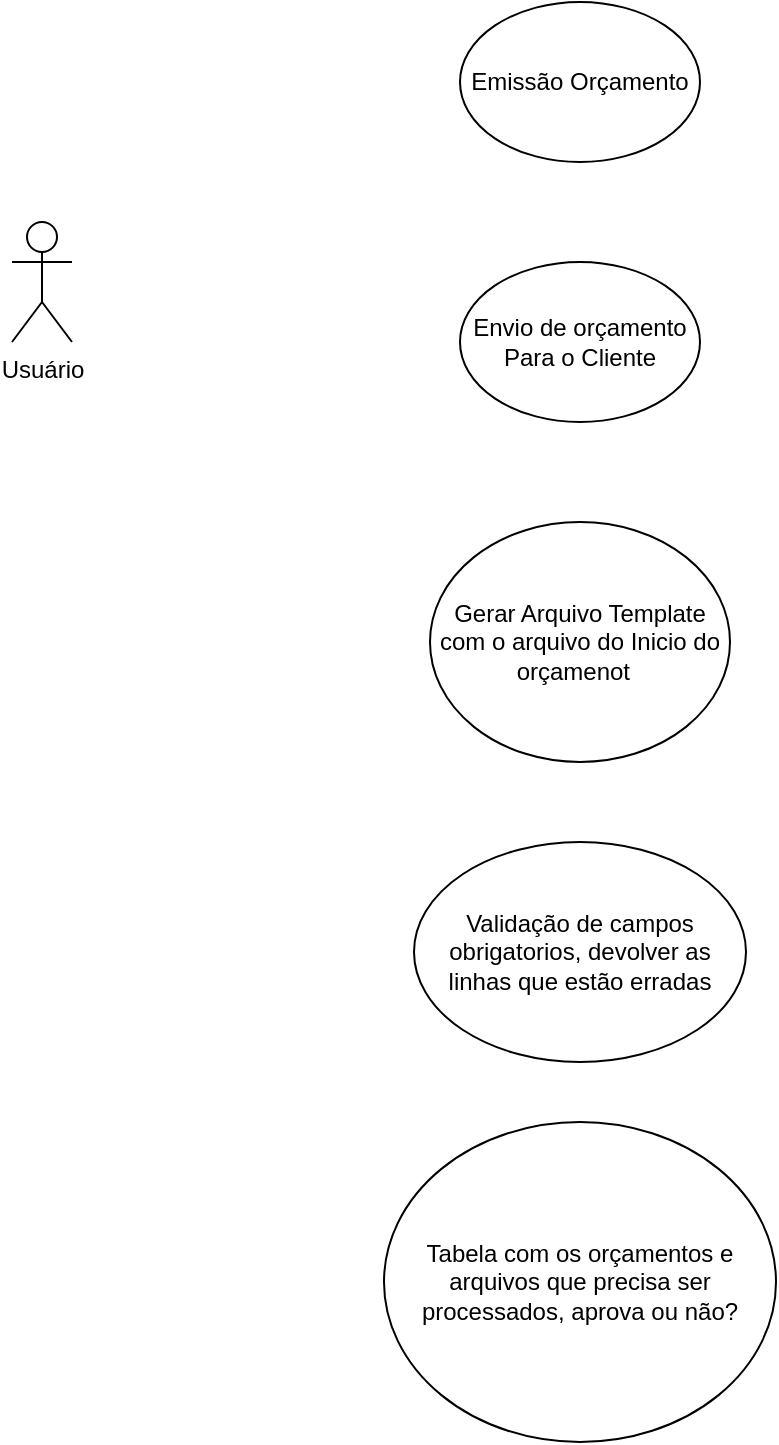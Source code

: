 <mxfile version="16.6.1" type="github" pages="3">
  <diagram id="M9Ww6vhnyg7ROGRHbJnc" name="Page-1">
    <mxGraphModel dx="1422" dy="762" grid="1" gridSize="10" guides="1" tooltips="1" connect="1" arrows="1" fold="1" page="1" pageScale="1" pageWidth="827" pageHeight="1169" math="0" shadow="0">
      <root>
        <mxCell id="0" />
        <mxCell id="1" parent="0" />
        <mxCell id="42qMMOwrlBDT9h1mqVO3-4" value="Usuário" style="shape=umlActor;verticalLabelPosition=bottom;verticalAlign=top;html=1;outlineConnect=0;" vertex="1" parent="1">
          <mxGeometry x="70" y="200" width="30" height="60" as="geometry" />
        </mxCell>
        <mxCell id="42qMMOwrlBDT9h1mqVO3-6" value="Emissão Orçamento" style="ellipse;whiteSpace=wrap;html=1;" vertex="1" parent="1">
          <mxGeometry x="294" y="90" width="120" height="80" as="geometry" />
        </mxCell>
        <mxCell id="42qMMOwrlBDT9h1mqVO3-7" value="Envio de orçamento Para o Cliente" style="ellipse;whiteSpace=wrap;html=1;" vertex="1" parent="1">
          <mxGeometry x="294" y="220" width="120" height="80" as="geometry" />
        </mxCell>
        <mxCell id="42qMMOwrlBDT9h1mqVO3-8" value="Gerar Arquivo Template com o arquivo do Inicio do orçamenot&amp;nbsp;&amp;nbsp;" style="ellipse;whiteSpace=wrap;html=1;" vertex="1" parent="1">
          <mxGeometry x="279" y="350" width="150" height="120" as="geometry" />
        </mxCell>
        <mxCell id="42qMMOwrlBDT9h1mqVO3-9" value="Validação de campos obrigatorios, devolver as linhas que estão erradas" style="ellipse;whiteSpace=wrap;html=1;" vertex="1" parent="1">
          <mxGeometry x="271" y="510" width="166" height="110" as="geometry" />
        </mxCell>
        <mxCell id="42qMMOwrlBDT9h1mqVO3-10" value="Tabela com os orçamentos e arquivos que precisa ser processados, aprova ou não?" style="ellipse;whiteSpace=wrap;html=1;" vertex="1" parent="1">
          <mxGeometry x="256" y="650" width="196" height="160" as="geometry" />
        </mxCell>
      </root>
    </mxGraphModel>
  </diagram>
  <diagram id="TF-mjnTQwiWwW_SEFlWo" name="Orçamento">
    <mxGraphModel dx="1422" dy="762" grid="1" gridSize="10" guides="1" tooltips="1" connect="1" arrows="1" fold="1" page="1" pageScale="1" pageWidth="827" pageHeight="1169" math="0" shadow="0">
      <root>
        <mxCell id="d9bEw3XCSWuHJ0LrNNUA-0" />
        <mxCell id="d9bEw3XCSWuHJ0LrNNUA-1" parent="d9bEw3XCSWuHJ0LrNNUA-0" />
        <mxCell id="d9bEw3XCSWuHJ0LrNNUA-10" style="edgeStyle=orthogonalEdgeStyle;rounded=0;orthogonalLoop=1;jettySize=auto;html=1;" edge="1" parent="d9bEw3XCSWuHJ0LrNNUA-1" source="d9bEw3XCSWuHJ0LrNNUA-2" target="d9bEw3XCSWuHJ0LrNNUA-4">
          <mxGeometry relative="1" as="geometry" />
        </mxCell>
        <mxCell id="d9bEw3XCSWuHJ0LrNNUA-2" value="Actor" style="shape=umlActor;verticalLabelPosition=bottom;verticalAlign=top;html=1;outlineConnect=0;" vertex="1" parent="d9bEw3XCSWuHJ0LrNNUA-1">
          <mxGeometry x="100" y="130" width="30" height="60" as="geometry" />
        </mxCell>
        <mxCell id="d9bEw3XCSWuHJ0LrNNUA-7" value="" style="edgeStyle=orthogonalEdgeStyle;rounded=0;orthogonalLoop=1;jettySize=auto;html=1;startArrow=none;" edge="1" parent="d9bEw3XCSWuHJ0LrNNUA-1" source="CG1ny2RB6H38qIIXMP69-11" target="d9bEw3XCSWuHJ0LrNNUA-6">
          <mxGeometry relative="1" as="geometry" />
        </mxCell>
        <mxCell id="CG1ny2RB6H38qIIXMP69-7" style="edgeStyle=orthogonalEdgeStyle;rounded=0;orthogonalLoop=1;jettySize=auto;html=1;entryX=0;entryY=0.5;entryDx=0;entryDy=0;fontColor=#000000;" edge="1" parent="d9bEw3XCSWuHJ0LrNNUA-1" source="d9bEw3XCSWuHJ0LrNNUA-4" target="CG1ny2RB6H38qIIXMP69-4">
          <mxGeometry relative="1" as="geometry" />
        </mxCell>
        <mxCell id="d9bEw3XCSWuHJ0LrNNUA-4" value="Acessa portal" style="whiteSpace=wrap;html=1;" vertex="1" parent="d9bEw3XCSWuHJ0LrNNUA-1">
          <mxGeometry x="210" y="130" width="120" height="60" as="geometry" />
        </mxCell>
        <mxCell id="d9bEw3XCSWuHJ0LrNNUA-9" value="" style="edgeStyle=orthogonalEdgeStyle;rounded=0;orthogonalLoop=1;jettySize=auto;html=1;" edge="1" parent="d9bEw3XCSWuHJ0LrNNUA-1" source="d9bEw3XCSWuHJ0LrNNUA-6" target="d9bEw3XCSWuHJ0LrNNUA-8">
          <mxGeometry relative="1" as="geometry" />
        </mxCell>
        <mxCell id="d9bEw3XCSWuHJ0LrNNUA-6" value="Seleciona KIT" style="whiteSpace=wrap;html=1;" vertex="1" parent="d9bEw3XCSWuHJ0LrNNUA-1">
          <mxGeometry x="670" y="130" width="120" height="60" as="geometry" />
        </mxCell>
        <mxCell id="d9bEw3XCSWuHJ0LrNNUA-12" value="" style="edgeStyle=orthogonalEdgeStyle;rounded=0;orthogonalLoop=1;jettySize=auto;html=1;" edge="1" parent="d9bEw3XCSWuHJ0LrNNUA-1" source="d9bEw3XCSWuHJ0LrNNUA-8" target="d9bEw3XCSWuHJ0LrNNUA-11">
          <mxGeometry relative="1" as="geometry">
            <Array as="points">
              <mxPoint x="840" y="240" />
              <mxPoint x="170" y="240" />
            </Array>
          </mxGeometry>
        </mxCell>
        <mxCell id="d9bEw3XCSWuHJ0LrNNUA-8" value="Insere os CEP das entregas" style="whiteSpace=wrap;html=1;" vertex="1" parent="d9bEw3XCSWuHJ0LrNNUA-1">
          <mxGeometry x="840" y="130" width="120" height="60" as="geometry" />
        </mxCell>
        <mxCell id="d9bEw3XCSWuHJ0LrNNUA-14" value="" style="edgeStyle=orthogonalEdgeStyle;rounded=0;orthogonalLoop=1;jettySize=auto;html=1;startArrow=none;" edge="1" parent="d9bEw3XCSWuHJ0LrNNUA-1" source="CG1ny2RB6H38qIIXMP69-0" target="d9bEw3XCSWuHJ0LrNNUA-13">
          <mxGeometry relative="1" as="geometry" />
        </mxCell>
        <mxCell id="CG1ny2RB6H38qIIXMP69-1" value="" style="edgeStyle=orthogonalEdgeStyle;rounded=0;orthogonalLoop=1;jettySize=auto;html=1;fontColor=#000000;" edge="1" parent="d9bEw3XCSWuHJ0LrNNUA-1" source="d9bEw3XCSWuHJ0LrNNUA-11" target="CG1ny2RB6H38qIIXMP69-0">
          <mxGeometry relative="1" as="geometry" />
        </mxCell>
        <mxCell id="d9bEw3XCSWuHJ0LrNNUA-11" value="Gera Orçamento" style="whiteSpace=wrap;html=1;" vertex="1" parent="d9bEw3XCSWuHJ0LrNNUA-1">
          <mxGeometry x="110" y="300" width="120" height="60" as="geometry" />
        </mxCell>
        <mxCell id="d9bEw3XCSWuHJ0LrNNUA-18" style="edgeStyle=orthogonalEdgeStyle;rounded=0;orthogonalLoop=1;jettySize=auto;html=1;fontColor=#FFFFFF;" edge="1" parent="d9bEw3XCSWuHJ0LrNNUA-1" source="d9bEw3XCSWuHJ0LrNNUA-13" target="d9bEw3XCSWuHJ0LrNNUA-17">
          <mxGeometry relative="1" as="geometry" />
        </mxCell>
        <mxCell id="d9bEw3XCSWuHJ0LrNNUA-13" value="Gera planilha Template" style="whiteSpace=wrap;html=1;" vertex="1" parent="d9bEw3XCSWuHJ0LrNNUA-1">
          <mxGeometry x="510" y="300" width="120" height="60" as="geometry" />
        </mxCell>
        <mxCell id="d9bEw3XCSWuHJ0LrNNUA-17" value="&lt;font color=&quot;#ffffff&quot;&gt;FIM&lt;/font&gt;" style="ellipse;whiteSpace=wrap;html=1;aspect=fixed;fillColor=#000000;" vertex="1" parent="d9bEw3XCSWuHJ0LrNNUA-1">
          <mxGeometry x="710" y="310" width="40" height="40" as="geometry" />
        </mxCell>
        <mxCell id="d9bEw3XCSWuHJ0LrNNUA-19" value="&lt;font color=&quot;#000000&quot;&gt;* Alterar a consulta do frete para pegar a media do valor do frete. &lt;br&gt;&lt;br&gt;Frete Médiio + Frete Alto / 2&lt;/font&gt;" style="text;html=1;strokeColor=none;fillColor=none;align=center;verticalAlign=middle;whiteSpace=wrap;rounded=0;fontColor=#FFFFFF;" vertex="1" parent="d9bEw3XCSWuHJ0LrNNUA-1">
          <mxGeometry x="20" y="370" width="220" height="130" as="geometry" />
        </mxCell>
        <mxCell id="CG1ny2RB6H38qIIXMP69-0" value="Grava Orçamento na Base de dados" style="whiteSpace=wrap;html=1;" vertex="1" parent="d9bEw3XCSWuHJ0LrNNUA-1">
          <mxGeometry x="290" y="300" width="120" height="60" as="geometry" />
        </mxCell>
        <mxCell id="CG1ny2RB6H38qIIXMP69-2" value="" style="edgeStyle=orthogonalEdgeStyle;rounded=0;orthogonalLoop=1;jettySize=auto;html=1;endArrow=none;" edge="1" parent="d9bEw3XCSWuHJ0LrNNUA-1" source="d9bEw3XCSWuHJ0LrNNUA-11" target="CG1ny2RB6H38qIIXMP69-0">
          <mxGeometry relative="1" as="geometry">
            <mxPoint x="230" y="330" as="sourcePoint" />
            <mxPoint x="480" y="330" as="targetPoint" />
          </mxGeometry>
        </mxCell>
        <mxCell id="CG1ny2RB6H38qIIXMP69-3" value="&lt;font color=&quot;#000000&quot;&gt;* Gravar o orçamento na base de dados com os dados:&amp;nbsp;&lt;br&gt;Informações do Cliente&lt;br&gt;Produtos&lt;br&gt;Qtde&lt;br&gt;Status do Envio&lt;br&gt;Aprovado Sim ou não&lt;br&gt;Data da Emissão data do envio&lt;br&gt;Usuário que fez atendimento&lt;br&gt;tipo de contato&lt;br&gt;&lt;br&gt;&lt;/font&gt;" style="text;html=1;strokeColor=none;fillColor=none;align=center;verticalAlign=middle;whiteSpace=wrap;rounded=0;fontColor=#FFFFFF;" vertex="1" parent="d9bEw3XCSWuHJ0LrNNUA-1">
          <mxGeometry x="250" y="390" width="220" height="130" as="geometry" />
        </mxCell>
        <mxCell id="CG1ny2RB6H38qIIXMP69-12" value="" style="edgeStyle=orthogonalEdgeStyle;rounded=0;orthogonalLoop=1;jettySize=auto;html=1;fontColor=#000000;" edge="1" parent="d9bEw3XCSWuHJ0LrNNUA-1" source="CG1ny2RB6H38qIIXMP69-4" target="CG1ny2RB6H38qIIXMP69-11">
          <mxGeometry relative="1" as="geometry" />
        </mxCell>
        <mxCell id="CG1ny2RB6H38qIIXMP69-4" value="Seleciona Cliente" style="whiteSpace=wrap;html=1;" vertex="1" parent="d9bEw3XCSWuHJ0LrNNUA-1">
          <mxGeometry x="380" y="130" width="120" height="60" as="geometry" />
        </mxCell>
        <mxCell id="CG1ny2RB6H38qIIXMP69-14" style="edgeStyle=orthogonalEdgeStyle;rounded=0;orthogonalLoop=1;jettySize=auto;html=1;entryX=0.25;entryY=0;entryDx=0;entryDy=0;fontColor=#000000;" edge="1" parent="d9bEw3XCSWuHJ0LrNNUA-1" source="CG1ny2RB6H38qIIXMP69-11" target="CG1ny2RB6H38qIIXMP69-4">
          <mxGeometry relative="1" as="geometry">
            <Array as="points">
              <mxPoint x="590" y="100" />
              <mxPoint x="410" y="100" />
            </Array>
          </mxGeometry>
        </mxCell>
        <mxCell id="CG1ny2RB6H38qIIXMP69-11" value="Orçamento ja Existe?" style="rhombus;whiteSpace=wrap;html=1;" vertex="1" parent="d9bEw3XCSWuHJ0LrNNUA-1">
          <mxGeometry x="540" y="110" width="100" height="100" as="geometry" />
        </mxCell>
        <mxCell id="CG1ny2RB6H38qIIXMP69-13" value="" style="edgeStyle=orthogonalEdgeStyle;rounded=0;orthogonalLoop=1;jettySize=auto;html=1;startArrow=none;endArrow=none;" edge="1" parent="d9bEw3XCSWuHJ0LrNNUA-1" source="CG1ny2RB6H38qIIXMP69-4" target="CG1ny2RB6H38qIIXMP69-11">
          <mxGeometry relative="1" as="geometry">
            <mxPoint x="500" y="160" as="sourcePoint" />
            <mxPoint x="670" y="160" as="targetPoint" />
          </mxGeometry>
        </mxCell>
      </root>
    </mxGraphModel>
  </diagram>
  <diagram id="4dPUL6WnxUF1fTm2Ycdd" name="EnvioDoLoteKits">
    <mxGraphModel dx="1497" dy="1971" grid="1" gridSize="10" guides="1" tooltips="1" connect="1" arrows="1" fold="1" page="1" pageScale="1" pageWidth="827" pageHeight="1169" math="0" shadow="0">
      <root>
        <mxCell id="wnZzmRrVjJoLsNCJsXt6-0" />
        <mxCell id="wnZzmRrVjJoLsNCJsXt6-1" parent="wnZzmRrVjJoLsNCJsXt6-0" />
        <mxCell id="Aptw--RbnDyG1qRzrxfk-57" value="" style="shape=ext;double=1;rounded=0;whiteSpace=wrap;html=1;fontColor=#000000;fillColor=none;dashed=1;dashPattern=1 4;" vertex="1" parent="wnZzmRrVjJoLsNCJsXt6-1">
          <mxGeometry x="50" y="50" width="1990" height="540" as="geometry" />
        </mxCell>
        <mxCell id="Aptw--RbnDyG1qRzrxfk-60" value="" style="shape=ext;double=1;rounded=0;whiteSpace=wrap;html=1;fontColor=#000000;fillColor=none;dashed=1;dashPattern=1 4;" vertex="1" parent="wnZzmRrVjJoLsNCJsXt6-1">
          <mxGeometry x="50" y="600" width="1990" height="540" as="geometry" />
        </mxCell>
        <mxCell id="Aptw--RbnDyG1qRzrxfk-0" style="edgeStyle=orthogonalEdgeStyle;rounded=0;orthogonalLoop=1;jettySize=auto;html=1;entryX=0;entryY=0.5;entryDx=0;entryDy=0;fontColor=#000000;" edge="1" parent="wnZzmRrVjJoLsNCJsXt6-1" source="wnZzmRrVjJoLsNCJsXt6-2" target="wnZzmRrVjJoLsNCJsXt6-3">
          <mxGeometry relative="1" as="geometry" />
        </mxCell>
        <mxCell id="wnZzmRrVjJoLsNCJsXt6-2" value="Actor" style="shape=umlActor;verticalLabelPosition=bottom;verticalAlign=top;html=1;outlineConnect=0;fontColor=#000000;fillColor=#FFFFFF;" vertex="1" parent="wnZzmRrVjJoLsNCJsXt6-1">
          <mxGeometry x="110" y="160" width="30" height="60" as="geometry" />
        </mxCell>
        <mxCell id="wnZzmRrVjJoLsNCJsXt6-5" value="" style="edgeStyle=orthogonalEdgeStyle;rounded=0;orthogonalLoop=1;jettySize=auto;html=1;fontColor=#000000;" edge="1" parent="wnZzmRrVjJoLsNCJsXt6-1" source="wnZzmRrVjJoLsNCJsXt6-3" target="wnZzmRrVjJoLsNCJsXt6-4">
          <mxGeometry relative="1" as="geometry" />
        </mxCell>
        <mxCell id="wnZzmRrVjJoLsNCJsXt6-3" value="Insere Arquivo" style="whiteSpace=wrap;html=1;fontColor=#000000;fillColor=#FFFFFF;" vertex="1" parent="wnZzmRrVjJoLsNCJsXt6-1">
          <mxGeometry x="190" y="160" width="120" height="60" as="geometry" />
        </mxCell>
        <mxCell id="wnZzmRrVjJoLsNCJsXt6-10" style="edgeStyle=orthogonalEdgeStyle;rounded=0;orthogonalLoop=1;jettySize=auto;html=1;entryX=0;entryY=0.5;entryDx=0;entryDy=0;fontColor=#000000;" edge="1" parent="wnZzmRrVjJoLsNCJsXt6-1" source="wnZzmRrVjJoLsNCJsXt6-4" target="wnZzmRrVjJoLsNCJsXt6-6">
          <mxGeometry relative="1" as="geometry" />
        </mxCell>
        <mxCell id="ysNWAXs2dfbFNSEu3kaF-1" style="edgeStyle=orthogonalEdgeStyle;rounded=0;orthogonalLoop=1;jettySize=auto;html=1;fontColor=#000000;" edge="1" parent="wnZzmRrVjJoLsNCJsXt6-1" source="wnZzmRrVjJoLsNCJsXt6-4" target="ysNWAXs2dfbFNSEu3kaF-0">
          <mxGeometry relative="1" as="geometry" />
        </mxCell>
        <mxCell id="wnZzmRrVjJoLsNCJsXt6-4" value="Valida Arquivo&amp;nbsp;&lt;br&gt;Campos obrigatórios" style="whiteSpace=wrap;html=1;fontColor=#000000;fillColor=#FFFFFF;" vertex="1" parent="wnZzmRrVjJoLsNCJsXt6-1">
          <mxGeometry x="390" y="160" width="120" height="60" as="geometry" />
        </mxCell>
        <mxCell id="wnZzmRrVjJoLsNCJsXt6-8" value="Não" style="edgeStyle=orthogonalEdgeStyle;rounded=0;orthogonalLoop=1;jettySize=auto;html=1;fontColor=#000000;" edge="1" parent="wnZzmRrVjJoLsNCJsXt6-1" source="wnZzmRrVjJoLsNCJsXt6-6" target="wnZzmRrVjJoLsNCJsXt6-7">
          <mxGeometry relative="1" as="geometry" />
        </mxCell>
        <mxCell id="wnZzmRrVjJoLsNCJsXt6-6" value="Arquivo valido?" style="rhombus;whiteSpace=wrap;html=1;fontColor=#000000;fillColor=#FFFFFF;" vertex="1" parent="wnZzmRrVjJoLsNCJsXt6-1">
          <mxGeometry x="556" y="150" width="110" height="80" as="geometry" />
        </mxCell>
        <mxCell id="wnZzmRrVjJoLsNCJsXt6-9" style="edgeStyle=orthogonalEdgeStyle;rounded=0;orthogonalLoop=1;jettySize=auto;html=1;fontColor=#000000;" edge="1" parent="wnZzmRrVjJoLsNCJsXt6-1" source="wnZzmRrVjJoLsNCJsXt6-7" target="wnZzmRrVjJoLsNCJsXt6-2">
          <mxGeometry relative="1" as="geometry" />
        </mxCell>
        <mxCell id="wnZzmRrVjJoLsNCJsXt6-7" value="Devolve as linhas que tem erro e qual coluna.&amp;nbsp;" style="whiteSpace=wrap;html=1;fillColor=#FFFFFF;fontColor=#000000;" vertex="1" parent="wnZzmRrVjJoLsNCJsXt6-1">
          <mxGeometry x="550" y="320" width="120" height="60" as="geometry" />
        </mxCell>
        <mxCell id="wnZzmRrVjJoLsNCJsXt6-14" value="" style="edgeStyle=orthogonalEdgeStyle;rounded=0;orthogonalLoop=1;jettySize=auto;html=1;fontColor=#000000;" edge="1" parent="wnZzmRrVjJoLsNCJsXt6-1" source="wnZzmRrVjJoLsNCJsXt6-11" target="wnZzmRrVjJoLsNCJsXt6-13">
          <mxGeometry relative="1" as="geometry" />
        </mxCell>
        <mxCell id="wnZzmRrVjJoLsNCJsXt6-11" value="Aguardar aprovação do arquivo" style="whiteSpace=wrap;html=1;fillColor=#fff2cc;strokeColor=#d6b656;" vertex="1" parent="wnZzmRrVjJoLsNCJsXt6-1">
          <mxGeometry x="700" y="160" width="120" height="60" as="geometry" />
        </mxCell>
        <mxCell id="wnZzmRrVjJoLsNCJsXt6-15" style="edgeStyle=orthogonalEdgeStyle;rounded=0;orthogonalLoop=1;jettySize=auto;html=1;entryX=0.5;entryY=1;entryDx=0;entryDy=0;fontColor=#000000;" edge="1" parent="wnZzmRrVjJoLsNCJsXt6-1" source="wnZzmRrVjJoLsNCJsXt6-13" target="wnZzmRrVjJoLsNCJsXt6-11">
          <mxGeometry relative="1" as="geometry">
            <Array as="points">
              <mxPoint x="910" y="260" />
              <mxPoint x="750" y="260" />
            </Array>
          </mxGeometry>
        </mxCell>
        <mxCell id="wnZzmRrVjJoLsNCJsXt6-16" value="Não" style="edgeLabel;html=1;align=center;verticalAlign=middle;resizable=0;points=[];fontColor=#000000;" vertex="1" connectable="0" parent="wnZzmRrVjJoLsNCJsXt6-15">
          <mxGeometry x="0.074" y="4" relative="1" as="geometry">
            <mxPoint x="16" y="-4" as="offset" />
          </mxGeometry>
        </mxCell>
        <mxCell id="Aptw--RbnDyG1qRzrxfk-14" value="" style="edgeStyle=orthogonalEdgeStyle;rounded=0;orthogonalLoop=1;jettySize=auto;html=1;fontColor=#000000;startArrow=none;" edge="1" parent="wnZzmRrVjJoLsNCJsXt6-1" source="Aptw--RbnDyG1qRzrxfk-10" target="Aptw--RbnDyG1qRzrxfk-13">
          <mxGeometry relative="1" as="geometry" />
        </mxCell>
        <mxCell id="wnZzmRrVjJoLsNCJsXt6-13" value="Arquivo Aprovado?" style="rhombus;whiteSpace=wrap;html=1;fillColor=#FFFFFF;fontColor=#000000;" vertex="1" parent="wnZzmRrVjJoLsNCJsXt6-1">
          <mxGeometry x="870" y="150" width="80" height="80" as="geometry" />
        </mxCell>
        <mxCell id="Aptw--RbnDyG1qRzrxfk-5" value="" style="edgeStyle=orthogonalEdgeStyle;rounded=0;orthogonalLoop=1;jettySize=auto;html=1;fontColor=#000000;" edge="1" parent="wnZzmRrVjJoLsNCJsXt6-1" source="Aptw--RbnDyG1qRzrxfk-2" target="Aptw--RbnDyG1qRzrxfk-6">
          <mxGeometry relative="1" as="geometry">
            <mxPoint x="1880" y="190" as="targetPoint" />
          </mxGeometry>
        </mxCell>
        <mxCell id="Aptw--RbnDyG1qRzrxfk-2" value="Processa LInha do arquivo" style="whiteSpace=wrap;html=1;fillColor=#FFFFFF;fontColor=#000000;" vertex="1" parent="wnZzmRrVjJoLsNCJsXt6-1">
          <mxGeometry x="1620" y="160" width="120" height="60" as="geometry" />
        </mxCell>
        <mxCell id="Aptw--RbnDyG1qRzrxfk-6" value="Fim" style="ellipse;whiteSpace=wrap;html=1;aspect=fixed;fontColor=#000000;fillColor=#FFFFFF;" vertex="1" parent="wnZzmRrVjJoLsNCJsXt6-1">
          <mxGeometry x="1790" y="165" width="50" height="50" as="geometry" />
        </mxCell>
        <mxCell id="Aptw--RbnDyG1qRzrxfk-8" value="Grava Dados da Planilha na base de dados" style="rounded=0;whiteSpace=wrap;html=1;fontColor=#000000;fillColor=none;dashed=1;" vertex="1" parent="wnZzmRrVjJoLsNCJsXt6-1">
          <mxGeometry x="970" y="340" width="220" height="120" as="geometry" />
        </mxCell>
        <mxCell id="Aptw--RbnDyG1qRzrxfk-23" style="edgeStyle=orthogonalEdgeStyle;rounded=0;orthogonalLoop=1;jettySize=auto;html=1;fontColor=#000000;entryX=0.5;entryY=0;entryDx=0;entryDy=0;" edge="1" parent="wnZzmRrVjJoLsNCJsXt6-1" source="Aptw--RbnDyG1qRzrxfk-10" target="Aptw--RbnDyG1qRzrxfk-8">
          <mxGeometry relative="1" as="geometry" />
        </mxCell>
        <mxCell id="Aptw--RbnDyG1qRzrxfk-12" value="" style="edgeStyle=orthogonalEdgeStyle;rounded=0;orthogonalLoop=1;jettySize=auto;html=1;fontColor=#000000;endArrow=none;entryX=0;entryY=0.5;entryDx=0;entryDy=0;" edge="1" parent="wnZzmRrVjJoLsNCJsXt6-1" source="wnZzmRrVjJoLsNCJsXt6-6" target="wnZzmRrVjJoLsNCJsXt6-11">
          <mxGeometry relative="1" as="geometry">
            <mxPoint x="666" y="190" as="sourcePoint" />
            <mxPoint x="960" y="190" as="targetPoint" />
          </mxGeometry>
        </mxCell>
        <mxCell id="Aptw--RbnDyG1qRzrxfk-18" value="" style="edgeStyle=orthogonalEdgeStyle;rounded=0;orthogonalLoop=1;jettySize=auto;html=1;fontColor=#000000;" edge="1" parent="wnZzmRrVjJoLsNCJsXt6-1" source="Aptw--RbnDyG1qRzrxfk-13" target="Aptw--RbnDyG1qRzrxfk-17">
          <mxGeometry relative="1" as="geometry" />
        </mxCell>
        <mxCell id="Aptw--RbnDyG1qRzrxfk-13" value="Gera Email/SMS para ChatBoot" style="whiteSpace=wrap;html=1;fillColor=#FFFFFF;fontColor=#000000;" vertex="1" parent="wnZzmRrVjJoLsNCJsXt6-1">
          <mxGeometry x="1250" y="160" width="120" height="60" as="geometry" />
        </mxCell>
        <mxCell id="Aptw--RbnDyG1qRzrxfk-19" style="edgeStyle=orthogonalEdgeStyle;rounded=0;orthogonalLoop=1;jettySize=auto;html=1;entryX=0.5;entryY=1;entryDx=0;entryDy=0;fontColor=#000000;" edge="1" parent="wnZzmRrVjJoLsNCJsXt6-1" source="Aptw--RbnDyG1qRzrxfk-17" target="Aptw--RbnDyG1qRzrxfk-13">
          <mxGeometry relative="1" as="geometry">
            <Array as="points">
              <mxPoint x="1500" y="270" />
              <mxPoint x="1310" y="270" />
            </Array>
          </mxGeometry>
        </mxCell>
        <mxCell id="Aptw--RbnDyG1qRzrxfk-20" value="Aguarda Validação" style="edgeLabel;html=1;align=center;verticalAlign=middle;resizable=0;points=[];fontColor=#000000;" vertex="1" connectable="0" parent="Aptw--RbnDyG1qRzrxfk-19">
          <mxGeometry x="-0.008" y="2" relative="1" as="geometry">
            <mxPoint as="offset" />
          </mxGeometry>
        </mxCell>
        <mxCell id="Aptw--RbnDyG1qRzrxfk-21" style="edgeStyle=orthogonalEdgeStyle;rounded=0;orthogonalLoop=1;jettySize=auto;html=1;fontColor=#000000;" edge="1" parent="wnZzmRrVjJoLsNCJsXt6-1" source="Aptw--RbnDyG1qRzrxfk-17" target="Aptw--RbnDyG1qRzrxfk-2">
          <mxGeometry relative="1" as="geometry" />
        </mxCell>
        <mxCell id="Aptw--RbnDyG1qRzrxfk-17" value="Dados Validados Pelo Recebedor do Kit?" style="rhombus;whiteSpace=wrap;html=1;fillColor=#FFFFFF;fontColor=#000000;" vertex="1" parent="wnZzmRrVjJoLsNCJsXt6-1">
          <mxGeometry x="1420" y="130" width="160" height="120" as="geometry" />
        </mxCell>
        <mxCell id="Aptw--RbnDyG1qRzrxfk-10" value="Grava dados do arquivo na base de Dados" style="whiteSpace=wrap;html=1;fillColor=#FFFFFF;fontColor=#000000;" vertex="1" parent="wnZzmRrVjJoLsNCJsXt6-1">
          <mxGeometry x="1020" y="160" width="120" height="60" as="geometry" />
        </mxCell>
        <mxCell id="Aptw--RbnDyG1qRzrxfk-24" value="" style="edgeStyle=orthogonalEdgeStyle;rounded=0;orthogonalLoop=1;jettySize=auto;html=1;fontColor=#000000;endArrow=none;" edge="1" parent="wnZzmRrVjJoLsNCJsXt6-1" source="wnZzmRrVjJoLsNCJsXt6-13" target="Aptw--RbnDyG1qRzrxfk-10">
          <mxGeometry relative="1" as="geometry">
            <mxPoint x="950" y="190" as="sourcePoint" />
            <mxPoint x="1250" y="190" as="targetPoint" />
          </mxGeometry>
        </mxCell>
        <mxCell id="Aptw--RbnDyG1qRzrxfk-25" value="Precisa ter o passo de aprovação?" style="shape=callout;whiteSpace=wrap;html=1;perimeter=calloutPerimeter;fontColor=#000000;fillColor=none;" vertex="1" parent="wnZzmRrVjJoLsNCJsXt6-1">
          <mxGeometry x="720" y="70" width="120" height="80" as="geometry" />
        </mxCell>
        <mxCell id="Aptw--RbnDyG1qRzrxfk-26" style="edgeStyle=orthogonalEdgeStyle;rounded=0;orthogonalLoop=1;jettySize=auto;html=1;entryX=0;entryY=0.5;entryDx=0;entryDy=0;fontColor=#000000;" edge="1" parent="wnZzmRrVjJoLsNCJsXt6-1" source="Aptw--RbnDyG1qRzrxfk-27" target="Aptw--RbnDyG1qRzrxfk-29">
          <mxGeometry relative="1" as="geometry" />
        </mxCell>
        <mxCell id="Aptw--RbnDyG1qRzrxfk-27" value="Actor" style="shape=umlActor;verticalLabelPosition=bottom;verticalAlign=top;html=1;outlineConnect=0;fontColor=#000000;fillColor=#FFFFFF;" vertex="1" parent="wnZzmRrVjJoLsNCJsXt6-1">
          <mxGeometry x="110" y="710" width="30" height="60" as="geometry" />
        </mxCell>
        <mxCell id="Aptw--RbnDyG1qRzrxfk-28" value="" style="edgeStyle=orthogonalEdgeStyle;rounded=0;orthogonalLoop=1;jettySize=auto;html=1;fontColor=#000000;" edge="1" parent="wnZzmRrVjJoLsNCJsXt6-1" source="Aptw--RbnDyG1qRzrxfk-29" target="Aptw--RbnDyG1qRzrxfk-31">
          <mxGeometry relative="1" as="geometry" />
        </mxCell>
        <mxCell id="Aptw--RbnDyG1qRzrxfk-29" value="Insere Arquivo" style="whiteSpace=wrap;html=1;fontColor=#000000;fillColor=#FFFFFF;" vertex="1" parent="wnZzmRrVjJoLsNCJsXt6-1">
          <mxGeometry x="190" y="710" width="120" height="60" as="geometry" />
        </mxCell>
        <mxCell id="Aptw--RbnDyG1qRzrxfk-30" style="edgeStyle=orthogonalEdgeStyle;rounded=0;orthogonalLoop=1;jettySize=auto;html=1;entryX=0;entryY=0.5;entryDx=0;entryDy=0;fontColor=#000000;" edge="1" parent="wnZzmRrVjJoLsNCJsXt6-1" source="Aptw--RbnDyG1qRzrxfk-31" target="Aptw--RbnDyG1qRzrxfk-33">
          <mxGeometry relative="1" as="geometry" />
        </mxCell>
        <mxCell id="Aptw--RbnDyG1qRzrxfk-31" value="Valida Arquivo&amp;nbsp;&lt;br&gt;Campos obrigatórios" style="whiteSpace=wrap;html=1;fontColor=#000000;fillColor=#FFFFFF;" vertex="1" parent="wnZzmRrVjJoLsNCJsXt6-1">
          <mxGeometry x="390" y="710" width="120" height="60" as="geometry" />
        </mxCell>
        <mxCell id="Aptw--RbnDyG1qRzrxfk-32" value="Não" style="edgeStyle=orthogonalEdgeStyle;rounded=0;orthogonalLoop=1;jettySize=auto;html=1;fontColor=#000000;" edge="1" parent="wnZzmRrVjJoLsNCJsXt6-1" source="Aptw--RbnDyG1qRzrxfk-33" target="Aptw--RbnDyG1qRzrxfk-35">
          <mxGeometry relative="1" as="geometry" />
        </mxCell>
        <mxCell id="Aptw--RbnDyG1qRzrxfk-33" value="Arquivo valido?" style="rhombus;whiteSpace=wrap;html=1;fontColor=#000000;fillColor=#FFFFFF;" vertex="1" parent="wnZzmRrVjJoLsNCJsXt6-1">
          <mxGeometry x="556" y="700" width="110" height="80" as="geometry" />
        </mxCell>
        <mxCell id="Aptw--RbnDyG1qRzrxfk-34" style="edgeStyle=orthogonalEdgeStyle;rounded=0;orthogonalLoop=1;jettySize=auto;html=1;fontColor=#000000;" edge="1" parent="wnZzmRrVjJoLsNCJsXt6-1" source="Aptw--RbnDyG1qRzrxfk-35" target="Aptw--RbnDyG1qRzrxfk-27">
          <mxGeometry relative="1" as="geometry" />
        </mxCell>
        <mxCell id="Aptw--RbnDyG1qRzrxfk-35" value="Devolve as linhas que tem erro e qual coluna.&amp;nbsp;" style="whiteSpace=wrap;html=1;fillColor=#FFFFFF;fontColor=#000000;" vertex="1" parent="wnZzmRrVjJoLsNCJsXt6-1">
          <mxGeometry x="550" y="870" width="120" height="60" as="geometry" />
        </mxCell>
        <mxCell id="Aptw--RbnDyG1qRzrxfk-36" value="" style="edgeStyle=orthogonalEdgeStyle;rounded=0;orthogonalLoop=1;jettySize=auto;html=1;fontColor=#000000;" edge="1" parent="wnZzmRrVjJoLsNCJsXt6-1" source="Aptw--RbnDyG1qRzrxfk-37" target="Aptw--RbnDyG1qRzrxfk-41">
          <mxGeometry relative="1" as="geometry" />
        </mxCell>
        <mxCell id="Aptw--RbnDyG1qRzrxfk-37" value="Aguardar aprovação do arquivo" style="whiteSpace=wrap;html=1;fillColor=#fff2cc;strokeColor=#d6b656;" vertex="1" parent="wnZzmRrVjJoLsNCJsXt6-1">
          <mxGeometry x="700" y="710" width="120" height="60" as="geometry" />
        </mxCell>
        <mxCell id="Aptw--RbnDyG1qRzrxfk-38" style="edgeStyle=orthogonalEdgeStyle;rounded=0;orthogonalLoop=1;jettySize=auto;html=1;entryX=0.5;entryY=1;entryDx=0;entryDy=0;fontColor=#000000;" edge="1" parent="wnZzmRrVjJoLsNCJsXt6-1" source="Aptw--RbnDyG1qRzrxfk-41" target="Aptw--RbnDyG1qRzrxfk-37">
          <mxGeometry relative="1" as="geometry">
            <Array as="points">
              <mxPoint x="910" y="810" />
              <mxPoint x="760" y="810" />
            </Array>
          </mxGeometry>
        </mxCell>
        <mxCell id="Aptw--RbnDyG1qRzrxfk-39" value="Não" style="edgeLabel;html=1;align=center;verticalAlign=middle;resizable=0;points=[];fontColor=#000000;" vertex="1" connectable="0" parent="Aptw--RbnDyG1qRzrxfk-38">
          <mxGeometry x="0.074" y="4" relative="1" as="geometry">
            <mxPoint x="16" y="-4" as="offset" />
          </mxGeometry>
        </mxCell>
        <mxCell id="Aptw--RbnDyG1qRzrxfk-40" value="" style="edgeStyle=orthogonalEdgeStyle;rounded=0;orthogonalLoop=1;jettySize=auto;html=1;fontColor=#000000;startArrow=none;" edge="1" parent="wnZzmRrVjJoLsNCJsXt6-1" source="Aptw--RbnDyG1qRzrxfk-54" target="Aptw--RbnDyG1qRzrxfk-43">
          <mxGeometry relative="1" as="geometry">
            <mxPoint x="1250" y="740" as="targetPoint" />
          </mxGeometry>
        </mxCell>
        <mxCell id="Aptw--RbnDyG1qRzrxfk-41" value="Arquivo Aprovado?" style="rhombus;whiteSpace=wrap;html=1;fillColor=#FFFFFF;fontColor=#000000;" vertex="1" parent="wnZzmRrVjJoLsNCJsXt6-1">
          <mxGeometry x="870" y="700" width="80" height="80" as="geometry" />
        </mxCell>
        <mxCell id="Aptw--RbnDyG1qRzrxfk-42" value="" style="edgeStyle=orthogonalEdgeStyle;rounded=0;orthogonalLoop=1;jettySize=auto;html=1;fontColor=#000000;" edge="1" parent="wnZzmRrVjJoLsNCJsXt6-1" source="Aptw--RbnDyG1qRzrxfk-43" target="Aptw--RbnDyG1qRzrxfk-44">
          <mxGeometry relative="1" as="geometry">
            <mxPoint x="1480" y="740" as="targetPoint" />
          </mxGeometry>
        </mxCell>
        <mxCell id="Aptw--RbnDyG1qRzrxfk-64" style="edgeStyle=orthogonalEdgeStyle;rounded=0;orthogonalLoop=1;jettySize=auto;html=1;fontColor=#000000;" edge="1" parent="wnZzmRrVjJoLsNCJsXt6-1" source="Aptw--RbnDyG1qRzrxfk-43" target="Aptw--RbnDyG1qRzrxfk-62">
          <mxGeometry relative="1" as="geometry" />
        </mxCell>
        <mxCell id="Aptw--RbnDyG1qRzrxfk-43" value="Processa todas linhas do arquivo" style="whiteSpace=wrap;html=1;fillColor=#FFFFFF;fontColor=#000000;" vertex="1" parent="wnZzmRrVjJoLsNCJsXt6-1">
          <mxGeometry x="1220" y="710" width="120" height="60" as="geometry" />
        </mxCell>
        <mxCell id="Aptw--RbnDyG1qRzrxfk-44" value="Fim" style="ellipse;whiteSpace=wrap;html=1;aspect=fixed;fontColor=#000000;fillColor=#FFFFFF;" vertex="1" parent="wnZzmRrVjJoLsNCJsXt6-1">
          <mxGeometry x="1390" y="715" width="50" height="50" as="geometry" />
        </mxCell>
        <mxCell id="Aptw--RbnDyG1qRzrxfk-45" value="Grava Dados da Planilha na base de dados" style="rounded=0;whiteSpace=wrap;html=1;fontColor=#000000;fillColor=none;dashed=1;" vertex="1" parent="wnZzmRrVjJoLsNCJsXt6-1">
          <mxGeometry x="1010" y="890" width="150" height="210" as="geometry" />
        </mxCell>
        <mxCell id="Aptw--RbnDyG1qRzrxfk-46" style="edgeStyle=orthogonalEdgeStyle;rounded=0;orthogonalLoop=1;jettySize=auto;html=1;fontColor=#000000;" edge="1" parent="wnZzmRrVjJoLsNCJsXt6-1" source="Aptw--RbnDyG1qRzrxfk-54" target="Aptw--RbnDyG1qRzrxfk-45">
          <mxGeometry relative="1" as="geometry">
            <Array as="points">
              <mxPoint x="1080" y="1050" />
            </Array>
          </mxGeometry>
        </mxCell>
        <mxCell id="Aptw--RbnDyG1qRzrxfk-47" value="" style="edgeStyle=orthogonalEdgeStyle;rounded=0;orthogonalLoop=1;jettySize=auto;html=1;fontColor=#000000;endArrow=none;entryX=0;entryY=0.5;entryDx=0;entryDy=0;" edge="1" parent="wnZzmRrVjJoLsNCJsXt6-1" source="Aptw--RbnDyG1qRzrxfk-33" target="Aptw--RbnDyG1qRzrxfk-37">
          <mxGeometry relative="1" as="geometry">
            <mxPoint x="666" y="740" as="sourcePoint" />
            <mxPoint x="960" y="740" as="targetPoint" />
          </mxGeometry>
        </mxCell>
        <mxCell id="Aptw--RbnDyG1qRzrxfk-54" value="Grava dados do arquivo na base de Dados" style="whiteSpace=wrap;html=1;fillColor=#FFFFFF;fontColor=#000000;" vertex="1" parent="wnZzmRrVjJoLsNCJsXt6-1">
          <mxGeometry x="1020" y="710" width="120" height="60" as="geometry" />
        </mxCell>
        <mxCell id="Aptw--RbnDyG1qRzrxfk-55" value="" style="edgeStyle=orthogonalEdgeStyle;rounded=0;orthogonalLoop=1;jettySize=auto;html=1;fontColor=#000000;endArrow=none;" edge="1" parent="wnZzmRrVjJoLsNCJsXt6-1" source="Aptw--RbnDyG1qRzrxfk-41" target="Aptw--RbnDyG1qRzrxfk-54">
          <mxGeometry relative="1" as="geometry">
            <mxPoint x="950" y="740" as="sourcePoint" />
            <mxPoint x="1250" y="740" as="targetPoint" />
          </mxGeometry>
        </mxCell>
        <mxCell id="Aptw--RbnDyG1qRzrxfk-56" value="Precisa ter o passo de aprovação?" style="shape=callout;whiteSpace=wrap;html=1;perimeter=calloutPerimeter;fontColor=#000000;fillColor=none;" vertex="1" parent="wnZzmRrVjJoLsNCJsXt6-1">
          <mxGeometry x="720" y="620" width="120" height="80" as="geometry" />
        </mxCell>
        <mxCell id="Aptw--RbnDyG1qRzrxfk-59" value="Fluxo com ChatBoot Validando os dados" style="text;html=1;strokeColor=none;fillColor=none;align=center;verticalAlign=middle;whiteSpace=wrap;rounded=0;dashed=1;dashPattern=1 4;fontColor=#000000;" vertex="1" parent="wnZzmRrVjJoLsNCJsXt6-1">
          <mxGeometry x="110" y="60" width="270" height="30" as="geometry" />
        </mxCell>
        <mxCell id="Aptw--RbnDyG1qRzrxfk-61" value="Fluxo Sem ChatBoot Validando os dados" style="text;html=1;strokeColor=none;fillColor=none;align=center;verticalAlign=middle;whiteSpace=wrap;rounded=0;dashed=1;dashPattern=1 4;fontColor=#000000;" vertex="1" parent="wnZzmRrVjJoLsNCJsXt6-1">
          <mxGeometry x="80" y="620" width="270" height="30" as="geometry" />
        </mxCell>
        <mxCell id="Aptw--RbnDyG1qRzrxfk-62" value="Consulta ID do arquivo na base&lt;br&gt;Valida status da linha&lt;br&gt;Processa a solicitação&lt;br&gt;atualiza status da linha&amp;nbsp;&lt;br&gt;atualiza status do arquivo final&lt;br&gt;" style="rounded=0;whiteSpace=wrap;html=1;fontColor=#000000;fillColor=none;dashed=1;" vertex="1" parent="wnZzmRrVjJoLsNCJsXt6-1">
          <mxGeometry x="1185" y="890" width="190" height="220" as="geometry" />
        </mxCell>
        <mxCell id="ysNWAXs2dfbFNSEu3kaF-0" value="Valida se o item do arquivo ja foi processado ou existe na base.&lt;br&gt;" style="rounded=0;whiteSpace=wrap;html=1;fontColor=#000000;fillColor=none;dashed=1;" vertex="1" parent="wnZzmRrVjJoLsNCJsXt6-1">
          <mxGeometry x="390" y="-180" width="220" height="220" as="geometry" />
        </mxCell>
      </root>
    </mxGraphModel>
  </diagram>
</mxfile>

